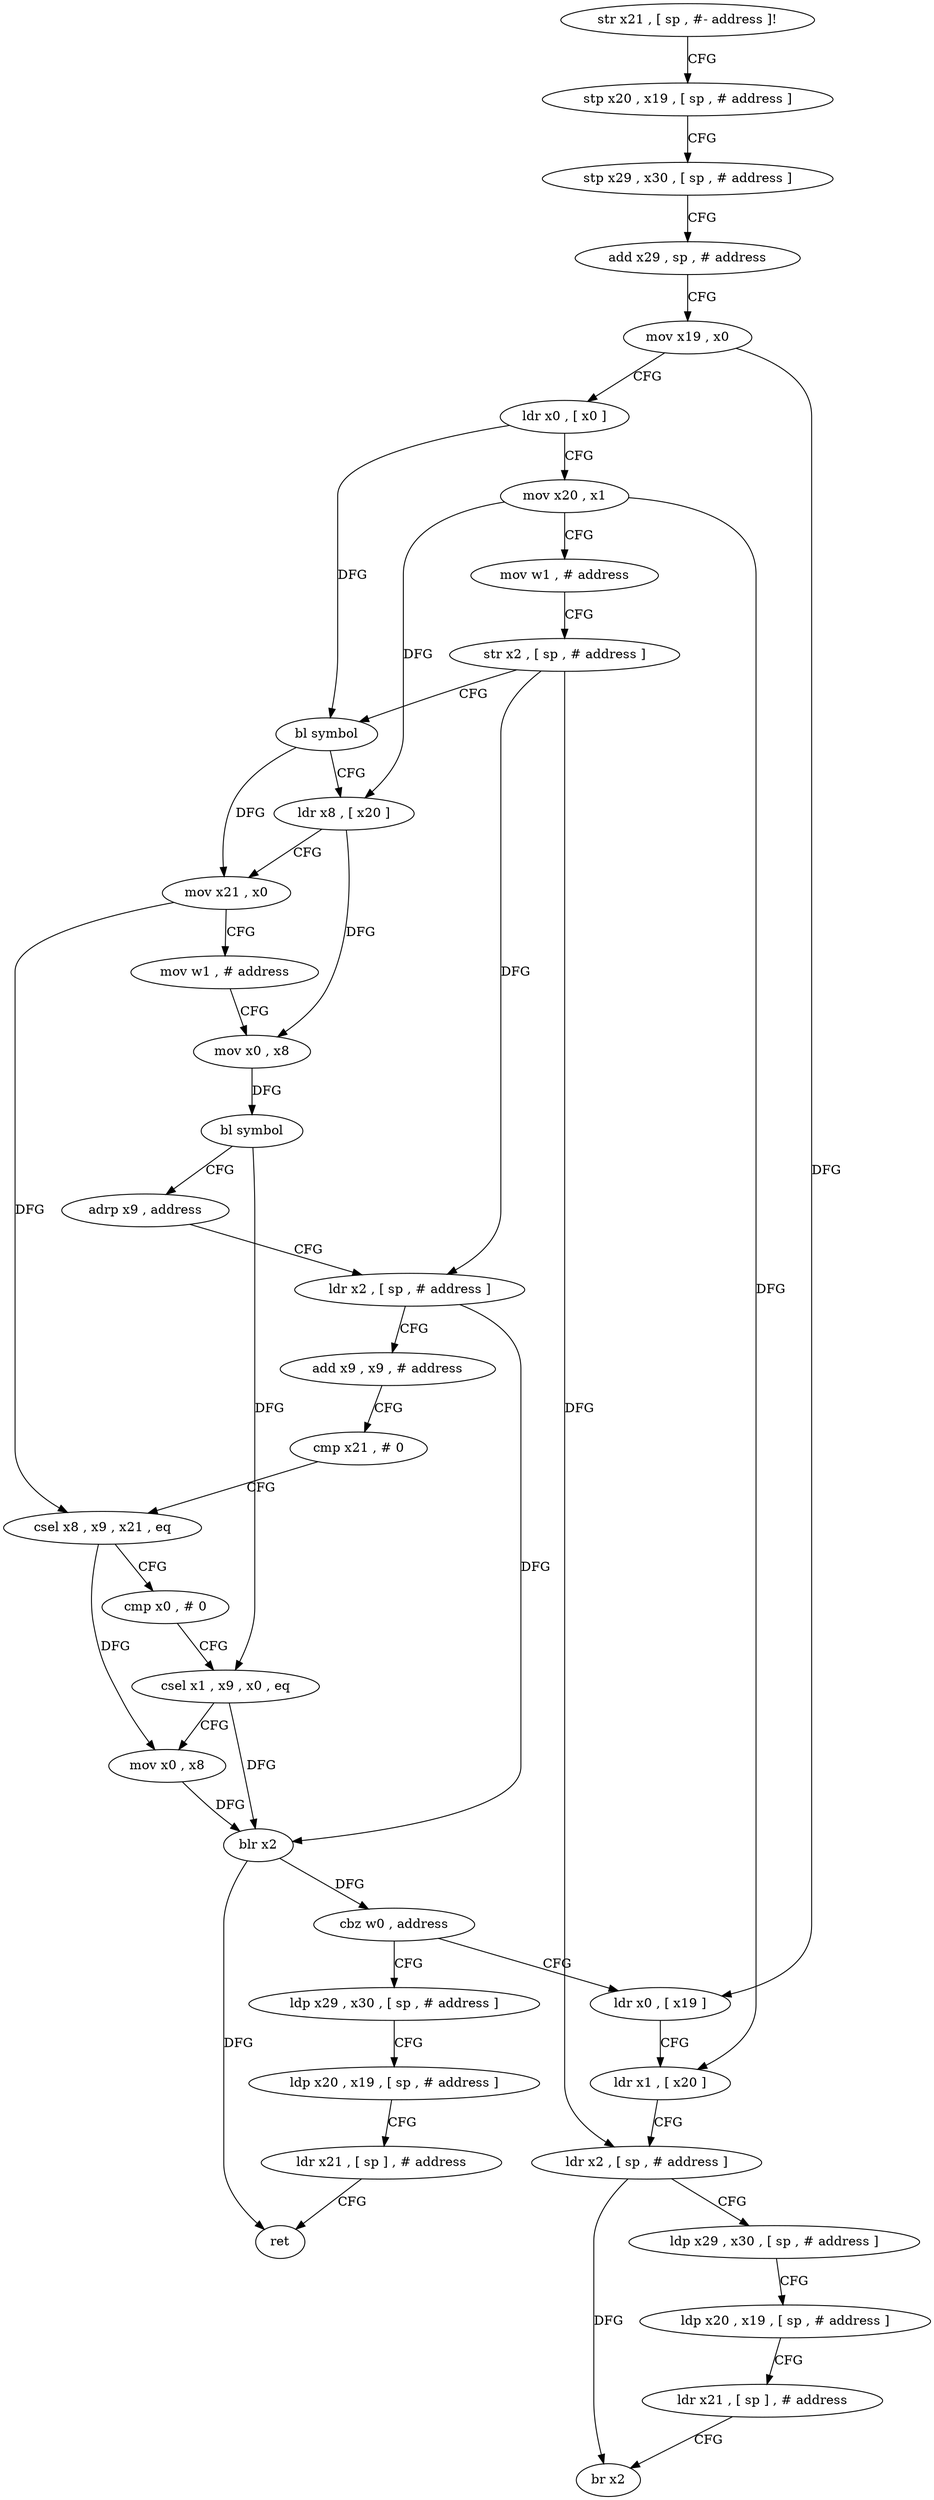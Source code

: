 digraph "func" {
"4226732" [label = "str x21 , [ sp , #- address ]!" ]
"4226736" [label = "stp x20 , x19 , [ sp , # address ]" ]
"4226740" [label = "stp x29 , x30 , [ sp , # address ]" ]
"4226744" [label = "add x29 , sp , # address" ]
"4226748" [label = "mov x19 , x0" ]
"4226752" [label = "ldr x0 , [ x0 ]" ]
"4226756" [label = "mov x20 , x1" ]
"4226760" [label = "mov w1 , # address" ]
"4226764" [label = "str x2 , [ sp , # address ]" ]
"4226768" [label = "bl symbol" ]
"4226772" [label = "ldr x8 , [ x20 ]" ]
"4226776" [label = "mov x21 , x0" ]
"4226780" [label = "mov w1 , # address" ]
"4226784" [label = "mov x0 , x8" ]
"4226788" [label = "bl symbol" ]
"4226792" [label = "adrp x9 , address" ]
"4226796" [label = "ldr x2 , [ sp , # address ]" ]
"4226800" [label = "add x9 , x9 , # address" ]
"4226804" [label = "cmp x21 , # 0" ]
"4226808" [label = "csel x8 , x9 , x21 , eq" ]
"4226812" [label = "cmp x0 , # 0" ]
"4226816" [label = "csel x1 , x9 , x0 , eq" ]
"4226820" [label = "mov x0 , x8" ]
"4226824" [label = "blr x2" ]
"4226828" [label = "cbz w0 , address" ]
"4226848" [label = "ldr x0 , [ x19 ]" ]
"4226832" [label = "ldp x29 , x30 , [ sp , # address ]" ]
"4226852" [label = "ldr x1 , [ x20 ]" ]
"4226856" [label = "ldr x2 , [ sp , # address ]" ]
"4226860" [label = "ldp x29 , x30 , [ sp , # address ]" ]
"4226864" [label = "ldp x20 , x19 , [ sp , # address ]" ]
"4226868" [label = "ldr x21 , [ sp ] , # address" ]
"4226872" [label = "br x2" ]
"4226836" [label = "ldp x20 , x19 , [ sp , # address ]" ]
"4226840" [label = "ldr x21 , [ sp ] , # address" ]
"4226844" [label = "ret" ]
"4226732" -> "4226736" [ label = "CFG" ]
"4226736" -> "4226740" [ label = "CFG" ]
"4226740" -> "4226744" [ label = "CFG" ]
"4226744" -> "4226748" [ label = "CFG" ]
"4226748" -> "4226752" [ label = "CFG" ]
"4226748" -> "4226848" [ label = "DFG" ]
"4226752" -> "4226756" [ label = "CFG" ]
"4226752" -> "4226768" [ label = "DFG" ]
"4226756" -> "4226760" [ label = "CFG" ]
"4226756" -> "4226772" [ label = "DFG" ]
"4226756" -> "4226852" [ label = "DFG" ]
"4226760" -> "4226764" [ label = "CFG" ]
"4226764" -> "4226768" [ label = "CFG" ]
"4226764" -> "4226796" [ label = "DFG" ]
"4226764" -> "4226856" [ label = "DFG" ]
"4226768" -> "4226772" [ label = "CFG" ]
"4226768" -> "4226776" [ label = "DFG" ]
"4226772" -> "4226776" [ label = "CFG" ]
"4226772" -> "4226784" [ label = "DFG" ]
"4226776" -> "4226780" [ label = "CFG" ]
"4226776" -> "4226808" [ label = "DFG" ]
"4226780" -> "4226784" [ label = "CFG" ]
"4226784" -> "4226788" [ label = "DFG" ]
"4226788" -> "4226792" [ label = "CFG" ]
"4226788" -> "4226816" [ label = "DFG" ]
"4226792" -> "4226796" [ label = "CFG" ]
"4226796" -> "4226800" [ label = "CFG" ]
"4226796" -> "4226824" [ label = "DFG" ]
"4226800" -> "4226804" [ label = "CFG" ]
"4226804" -> "4226808" [ label = "CFG" ]
"4226808" -> "4226812" [ label = "CFG" ]
"4226808" -> "4226820" [ label = "DFG" ]
"4226812" -> "4226816" [ label = "CFG" ]
"4226816" -> "4226820" [ label = "CFG" ]
"4226816" -> "4226824" [ label = "DFG" ]
"4226820" -> "4226824" [ label = "DFG" ]
"4226824" -> "4226828" [ label = "DFG" ]
"4226824" -> "4226844" [ label = "DFG" ]
"4226828" -> "4226848" [ label = "CFG" ]
"4226828" -> "4226832" [ label = "CFG" ]
"4226848" -> "4226852" [ label = "CFG" ]
"4226832" -> "4226836" [ label = "CFG" ]
"4226852" -> "4226856" [ label = "CFG" ]
"4226856" -> "4226860" [ label = "CFG" ]
"4226856" -> "4226872" [ label = "DFG" ]
"4226860" -> "4226864" [ label = "CFG" ]
"4226864" -> "4226868" [ label = "CFG" ]
"4226868" -> "4226872" [ label = "CFG" ]
"4226836" -> "4226840" [ label = "CFG" ]
"4226840" -> "4226844" [ label = "CFG" ]
}
